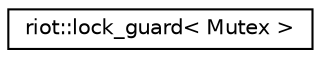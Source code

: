 digraph "Graphical Class Hierarchy"
{
 // LATEX_PDF_SIZE
  edge [fontname="Helvetica",fontsize="10",labelfontname="Helvetica",labelfontsize="10"];
  node [fontname="Helvetica",fontsize="10",shape=record];
  rankdir="LR";
  Node0 [label="riot::lock_guard\< Mutex \>",height=0.2,width=0.4,color="black", fillcolor="white", style="filled",URL="$classriot_1_1lock__guard.html",tooltip="C++11 compliant implementation of unique lock."];
}
